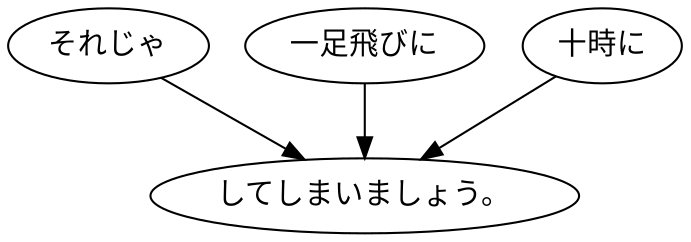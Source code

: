 digraph graph8105 {
	node0 [label="それじゃ"];
	node1 [label="一足飛びに"];
	node2 [label="十時に"];
	node3 [label="してしまいましょう。"];
	node0 -> node3;
	node1 -> node3;
	node2 -> node3;
}
